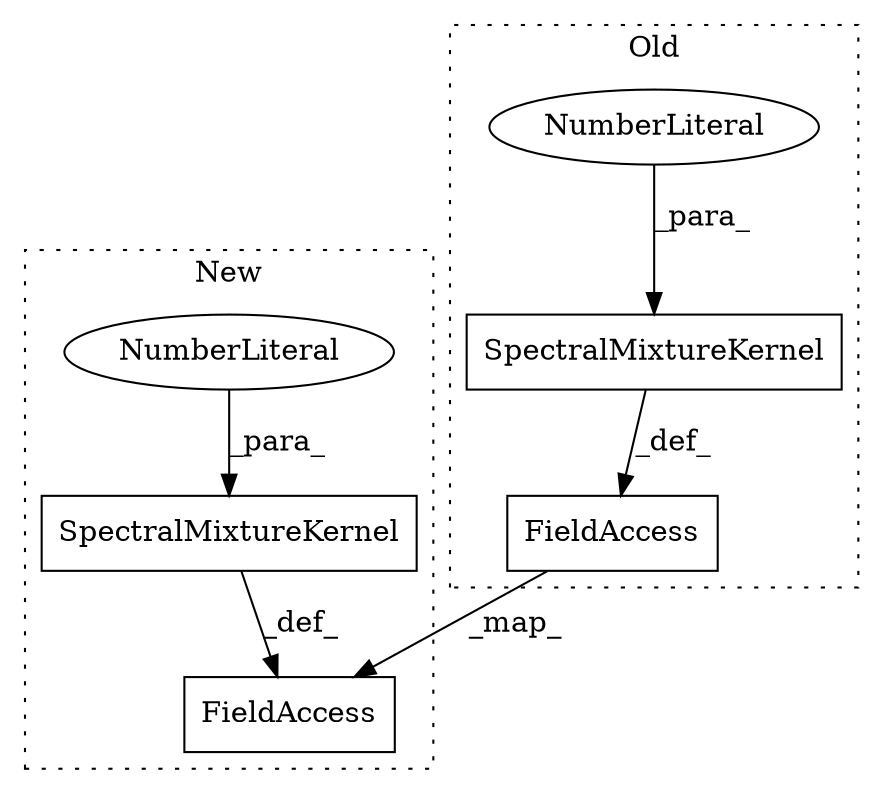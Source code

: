 digraph G {
subgraph cluster0 {
1 [label="SpectralMixtureKernel" a="32" s="1007,1098" l="22,2" shape="box"];
4 [label="FieldAccess" a="22" s="989" l="17" shape="box"];
6 [label="NumberLiteral" a="34" s="1029" l="1" shape="ellipse"];
label = "Old";
style="dotted";
}
subgraph cluster1 {
2 [label="SpectralMixtureKernel" a="32" s="1073,1363" l="22,1" shape="box"];
3 [label="NumberLiteral" a="34" s="1095" l="1" shape="ellipse"];
5 [label="FieldAccess" a="22" s="1055" l="17" shape="box"];
label = "New";
style="dotted";
}
1 -> 4 [label="_def_"];
2 -> 5 [label="_def_"];
3 -> 2 [label="_para_"];
4 -> 5 [label="_map_"];
6 -> 1 [label="_para_"];
}